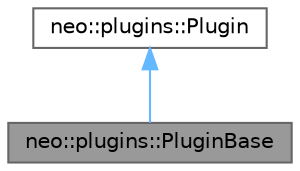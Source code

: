 digraph "neo::plugins::PluginBase"
{
 // LATEX_PDF_SIZE
  bgcolor="transparent";
  edge [fontname=Helvetica,fontsize=10,labelfontname=Helvetica,labelfontsize=10];
  node [fontname=Helvetica,fontsize=10,shape=box,height=0.2,width=0.4];
  Node1 [id="Node000001",label="neo::plugins::PluginBase",height=0.2,width=0.4,color="gray40", fillcolor="grey60", style="filled", fontcolor="black",tooltip="Represents a base plugin."];
  Node2 -> Node1 [id="edge2_Node000001_Node000002",dir="back",color="steelblue1",style="solid",tooltip=" "];
  Node2 [id="Node000002",label="neo::plugins::Plugin",height=0.2,width=0.4,color="gray40", fillcolor="white", style="filled",URL="$classneo_1_1plugins_1_1_plugin.html",tooltip="Represents a plugin."];
}
